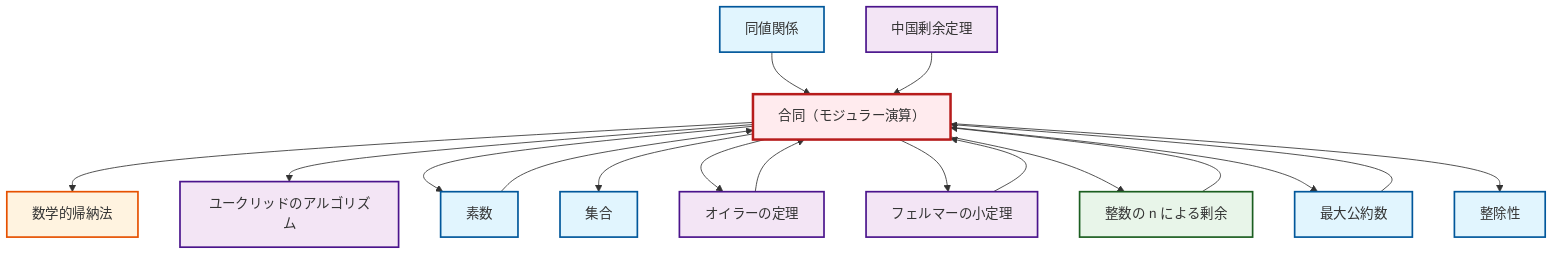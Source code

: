 graph TD
    classDef definition fill:#e1f5fe,stroke:#01579b,stroke-width:2px
    classDef theorem fill:#f3e5f5,stroke:#4a148c,stroke-width:2px
    classDef axiom fill:#fff3e0,stroke:#e65100,stroke-width:2px
    classDef example fill:#e8f5e9,stroke:#1b5e20,stroke-width:2px
    classDef current fill:#ffebee,stroke:#b71c1c,stroke-width:3px
    def-set["集合"]:::definition
    def-equivalence-relation["同値関係"]:::definition
    def-prime["素数"]:::definition
    def-divisibility["整除性"]:::definition
    def-congruence["合同（モジュラー演算）"]:::definition
    def-gcd["最大公約数"]:::definition
    thm-fermat-little["フェルマーの小定理"]:::theorem
    ax-induction["数学的帰納法"]:::axiom
    ex-quotient-integers-mod-n["整数の n による剰余"]:::example
    thm-euclidean-algorithm["ユークリッドのアルゴリズム"]:::theorem
    thm-chinese-remainder["中国剰余定理"]:::theorem
    thm-euler["オイラーの定理"]:::theorem
    def-congruence --> ax-induction
    def-congruence --> thm-euclidean-algorithm
    def-equivalence-relation --> def-congruence
    def-congruence --> def-prime
    def-congruence --> def-set
    def-gcd --> def-congruence
    def-congruence --> thm-euler
    thm-chinese-remainder --> def-congruence
    def-congruence --> thm-fermat-little
    thm-fermat-little --> def-congruence
    ex-quotient-integers-mod-n --> def-congruence
    def-congruence --> ex-quotient-integers-mod-n
    def-congruence --> def-gcd
    def-prime --> def-congruence
    thm-euler --> def-congruence
    def-congruence --> def-divisibility
    class def-congruence current